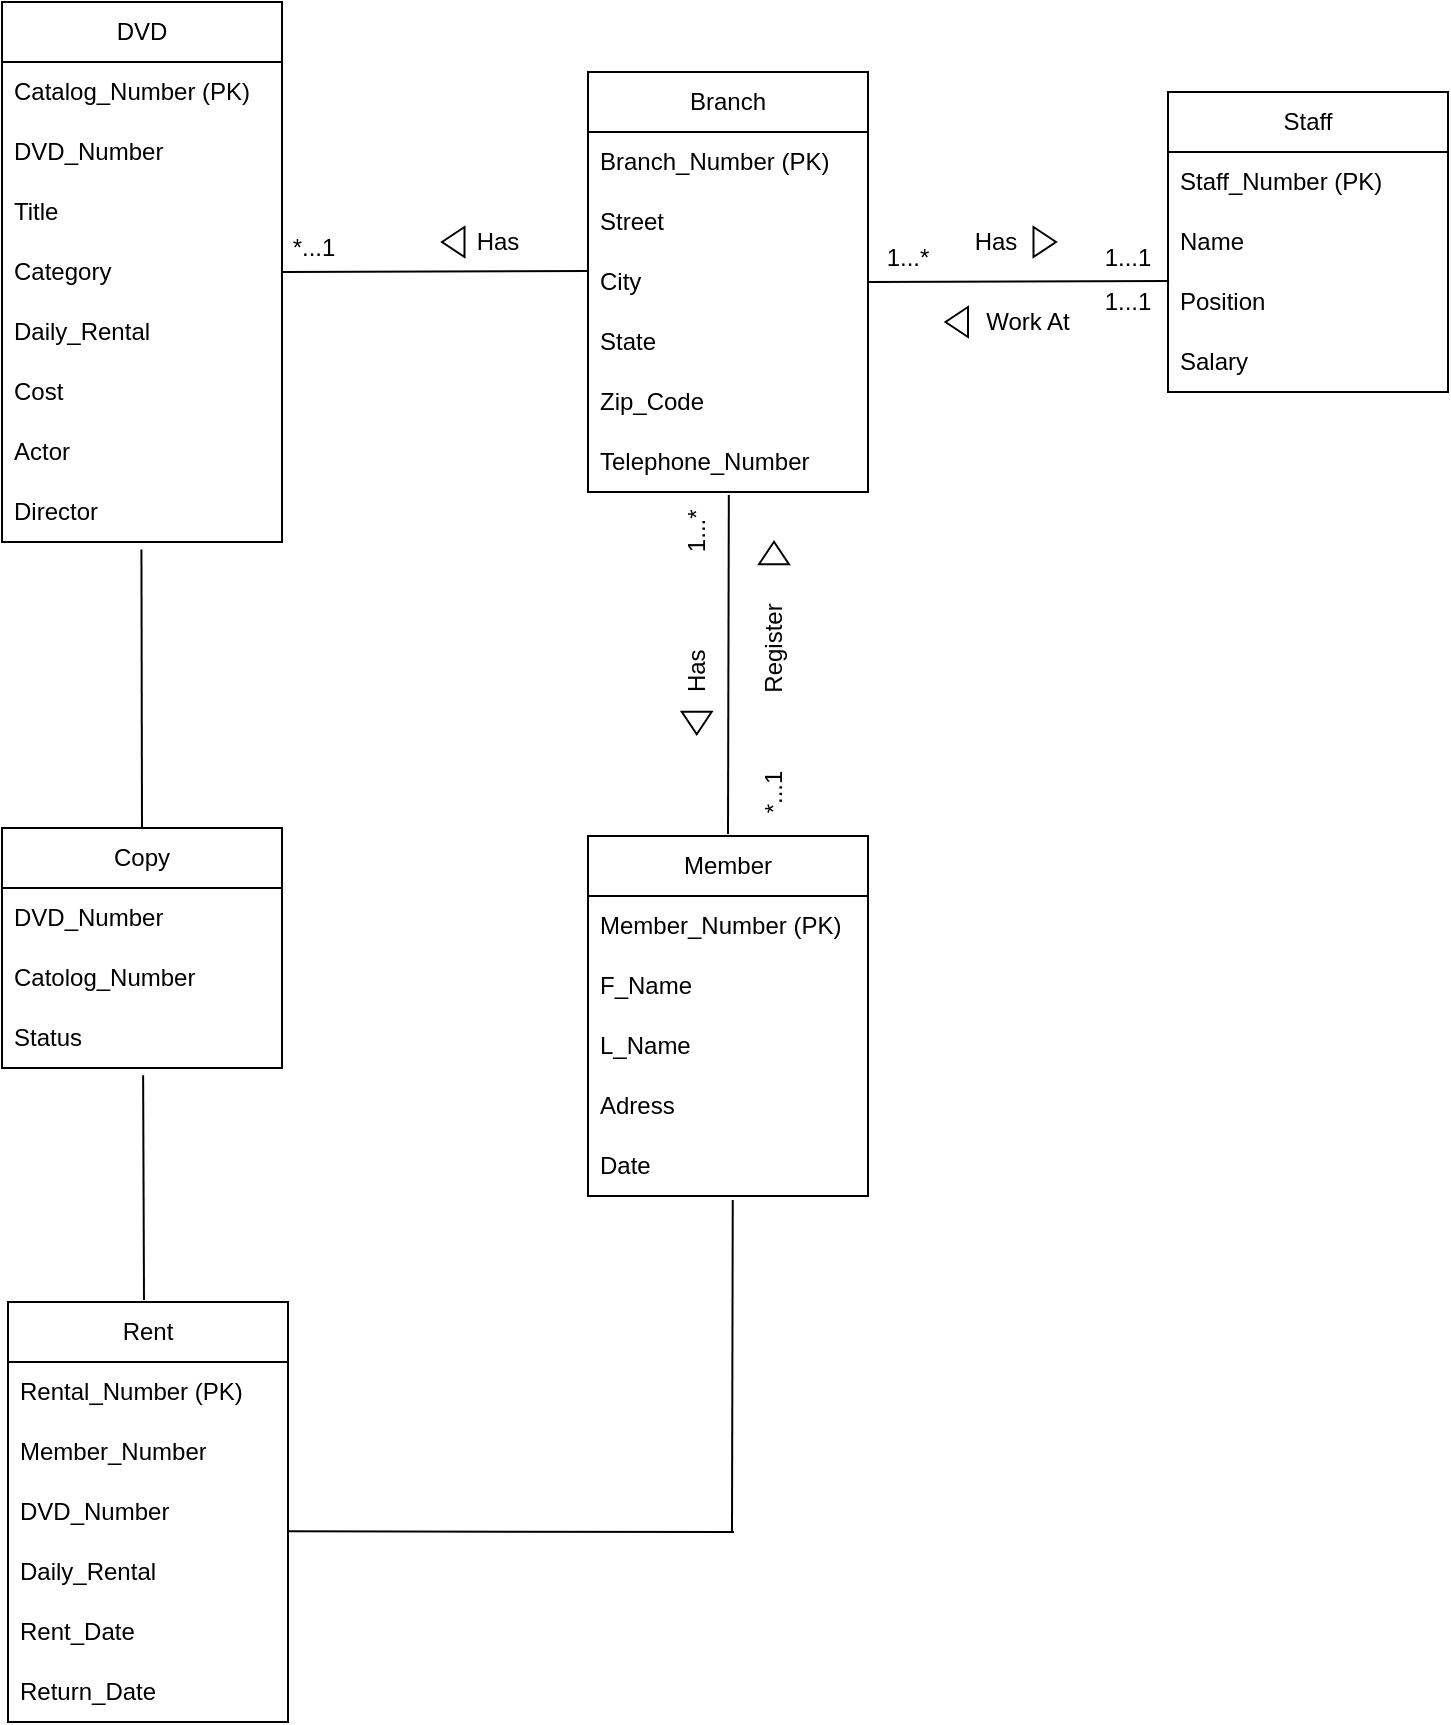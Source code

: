 <mxfile version="24.0.2" type="device">
  <diagram name="Page-1" id="LSdi2p5ztwxRjvrzE2q8">
    <mxGraphModel dx="1000" dy="515" grid="0" gridSize="10" guides="1" tooltips="1" connect="1" arrows="1" fold="1" page="1" pageScale="1" pageWidth="827" pageHeight="1169" math="0" shadow="0">
      <root>
        <mxCell id="0" />
        <mxCell id="1" parent="0" />
        <mxCell id="cHzEQ-eYIFselg-7yi37-7" value="DVD" style="swimlane;fontStyle=0;childLayout=stackLayout;horizontal=1;startSize=30;horizontalStack=0;resizeParent=1;resizeParentMax=0;resizeLast=0;collapsible=1;marginBottom=0;whiteSpace=wrap;html=1;" vertex="1" parent="1">
          <mxGeometry x="61" y="172" width="140" height="270" as="geometry" />
        </mxCell>
        <mxCell id="cHzEQ-eYIFselg-7yi37-8" value="Catalog_Number (PK)" style="text;strokeColor=none;fillColor=none;align=left;verticalAlign=middle;spacingLeft=4;spacingRight=4;overflow=hidden;points=[[0,0.5],[1,0.5]];portConstraint=eastwest;rotatable=0;whiteSpace=wrap;html=1;" vertex="1" parent="cHzEQ-eYIFselg-7yi37-7">
          <mxGeometry y="30" width="140" height="30" as="geometry" />
        </mxCell>
        <mxCell id="cHzEQ-eYIFselg-7yi37-9" value="DVD_Number" style="text;strokeColor=none;fillColor=none;align=left;verticalAlign=middle;spacingLeft=4;spacingRight=4;overflow=hidden;points=[[0,0.5],[1,0.5]];portConstraint=eastwest;rotatable=0;whiteSpace=wrap;html=1;" vertex="1" parent="cHzEQ-eYIFselg-7yi37-7">
          <mxGeometry y="60" width="140" height="30" as="geometry" />
        </mxCell>
        <mxCell id="cHzEQ-eYIFselg-7yi37-10" value="Title" style="text;strokeColor=none;fillColor=none;align=left;verticalAlign=middle;spacingLeft=4;spacingRight=4;overflow=hidden;points=[[0,0.5],[1,0.5]];portConstraint=eastwest;rotatable=0;whiteSpace=wrap;html=1;" vertex="1" parent="cHzEQ-eYIFselg-7yi37-7">
          <mxGeometry y="90" width="140" height="30" as="geometry" />
        </mxCell>
        <mxCell id="cHzEQ-eYIFselg-7yi37-35" value="Category" style="text;strokeColor=none;fillColor=none;align=left;verticalAlign=middle;spacingLeft=4;spacingRight=4;overflow=hidden;points=[[0,0.5],[1,0.5]];portConstraint=eastwest;rotatable=0;whiteSpace=wrap;html=1;" vertex="1" parent="cHzEQ-eYIFselg-7yi37-7">
          <mxGeometry y="120" width="140" height="30" as="geometry" />
        </mxCell>
        <mxCell id="cHzEQ-eYIFselg-7yi37-36" value="Daily_Rental" style="text;strokeColor=none;fillColor=none;align=left;verticalAlign=middle;spacingLeft=4;spacingRight=4;overflow=hidden;points=[[0,0.5],[1,0.5]];portConstraint=eastwest;rotatable=0;whiteSpace=wrap;html=1;" vertex="1" parent="cHzEQ-eYIFselg-7yi37-7">
          <mxGeometry y="150" width="140" height="30" as="geometry" />
        </mxCell>
        <mxCell id="cHzEQ-eYIFselg-7yi37-37" value="Cost" style="text;strokeColor=none;fillColor=none;align=left;verticalAlign=middle;spacingLeft=4;spacingRight=4;overflow=hidden;points=[[0,0.5],[1,0.5]];portConstraint=eastwest;rotatable=0;whiteSpace=wrap;html=1;" vertex="1" parent="cHzEQ-eYIFselg-7yi37-7">
          <mxGeometry y="180" width="140" height="30" as="geometry" />
        </mxCell>
        <mxCell id="cHzEQ-eYIFselg-7yi37-39" value="Actor" style="text;strokeColor=none;fillColor=none;align=left;verticalAlign=middle;spacingLeft=4;spacingRight=4;overflow=hidden;points=[[0,0.5],[1,0.5]];portConstraint=eastwest;rotatable=0;whiteSpace=wrap;html=1;" vertex="1" parent="cHzEQ-eYIFselg-7yi37-7">
          <mxGeometry y="210" width="140" height="30" as="geometry" />
        </mxCell>
        <mxCell id="cHzEQ-eYIFselg-7yi37-40" value="Director" style="text;strokeColor=none;fillColor=none;align=left;verticalAlign=middle;spacingLeft=4;spacingRight=4;overflow=hidden;points=[[0,0.5],[1,0.5]];portConstraint=eastwest;rotatable=0;whiteSpace=wrap;html=1;" vertex="1" parent="cHzEQ-eYIFselg-7yi37-7">
          <mxGeometry y="240" width="140" height="30" as="geometry" />
        </mxCell>
        <mxCell id="cHzEQ-eYIFselg-7yi37-11" value="Branch" style="swimlane;fontStyle=0;childLayout=stackLayout;horizontal=1;startSize=30;horizontalStack=0;resizeParent=1;resizeParentMax=0;resizeLast=0;collapsible=1;marginBottom=0;whiteSpace=wrap;html=1;" vertex="1" parent="1">
          <mxGeometry x="354" y="207" width="140" height="210" as="geometry" />
        </mxCell>
        <mxCell id="cHzEQ-eYIFselg-7yi37-43" value="Branch_Number (PK)" style="text;strokeColor=none;fillColor=none;align=left;verticalAlign=middle;spacingLeft=4;spacingRight=4;overflow=hidden;points=[[0,0.5],[1,0.5]];portConstraint=eastwest;rotatable=0;whiteSpace=wrap;html=1;" vertex="1" parent="cHzEQ-eYIFselg-7yi37-11">
          <mxGeometry y="30" width="140" height="30" as="geometry" />
        </mxCell>
        <mxCell id="cHzEQ-eYIFselg-7yi37-12" value="Street" style="text;strokeColor=none;fillColor=none;align=left;verticalAlign=middle;spacingLeft=4;spacingRight=4;overflow=hidden;points=[[0,0.5],[1,0.5]];portConstraint=eastwest;rotatable=0;whiteSpace=wrap;html=1;" vertex="1" parent="cHzEQ-eYIFselg-7yi37-11">
          <mxGeometry y="60" width="140" height="30" as="geometry" />
        </mxCell>
        <mxCell id="cHzEQ-eYIFselg-7yi37-13" value="City" style="text;strokeColor=none;fillColor=none;align=left;verticalAlign=middle;spacingLeft=4;spacingRight=4;overflow=hidden;points=[[0,0.5],[1,0.5]];portConstraint=eastwest;rotatable=0;whiteSpace=wrap;html=1;" vertex="1" parent="cHzEQ-eYIFselg-7yi37-11">
          <mxGeometry y="90" width="140" height="30" as="geometry" />
        </mxCell>
        <mxCell id="cHzEQ-eYIFselg-7yi37-14" value="State" style="text;strokeColor=none;fillColor=none;align=left;verticalAlign=middle;spacingLeft=4;spacingRight=4;overflow=hidden;points=[[0,0.5],[1,0.5]];portConstraint=eastwest;rotatable=0;whiteSpace=wrap;html=1;" vertex="1" parent="cHzEQ-eYIFselg-7yi37-11">
          <mxGeometry y="120" width="140" height="30" as="geometry" />
        </mxCell>
        <mxCell id="cHzEQ-eYIFselg-7yi37-41" value="Zip_Code" style="text;strokeColor=none;fillColor=none;align=left;verticalAlign=middle;spacingLeft=4;spacingRight=4;overflow=hidden;points=[[0,0.5],[1,0.5]];portConstraint=eastwest;rotatable=0;whiteSpace=wrap;html=1;" vertex="1" parent="cHzEQ-eYIFselg-7yi37-11">
          <mxGeometry y="150" width="140" height="30" as="geometry" />
        </mxCell>
        <mxCell id="cHzEQ-eYIFselg-7yi37-42" value="Telephone_Number" style="text;strokeColor=none;fillColor=none;align=left;verticalAlign=middle;spacingLeft=4;spacingRight=4;overflow=hidden;points=[[0,0.5],[1,0.5]];portConstraint=eastwest;rotatable=0;whiteSpace=wrap;html=1;" vertex="1" parent="cHzEQ-eYIFselg-7yi37-11">
          <mxGeometry y="180" width="140" height="30" as="geometry" />
        </mxCell>
        <mxCell id="cHzEQ-eYIFselg-7yi37-23" value="Staff" style="swimlane;fontStyle=0;childLayout=stackLayout;horizontal=1;startSize=30;horizontalStack=0;resizeParent=1;resizeParentMax=0;resizeLast=0;collapsible=1;marginBottom=0;whiteSpace=wrap;html=1;" vertex="1" parent="1">
          <mxGeometry x="644" y="217" width="140" height="150" as="geometry" />
        </mxCell>
        <mxCell id="cHzEQ-eYIFselg-7yi37-45" value="Staff_Number (PK)" style="text;strokeColor=none;fillColor=none;align=left;verticalAlign=middle;spacingLeft=4;spacingRight=4;overflow=hidden;points=[[0,0.5],[1,0.5]];portConstraint=eastwest;rotatable=0;whiteSpace=wrap;html=1;" vertex="1" parent="cHzEQ-eYIFselg-7yi37-23">
          <mxGeometry y="30" width="140" height="30" as="geometry" />
        </mxCell>
        <mxCell id="cHzEQ-eYIFselg-7yi37-25" value="Name" style="text;strokeColor=none;fillColor=none;align=left;verticalAlign=middle;spacingLeft=4;spacingRight=4;overflow=hidden;points=[[0,0.5],[1,0.5]];portConstraint=eastwest;rotatable=0;whiteSpace=wrap;html=1;" vertex="1" parent="cHzEQ-eYIFselg-7yi37-23">
          <mxGeometry y="60" width="140" height="30" as="geometry" />
        </mxCell>
        <mxCell id="cHzEQ-eYIFselg-7yi37-26" value="Position" style="text;strokeColor=none;fillColor=none;align=left;verticalAlign=middle;spacingLeft=4;spacingRight=4;overflow=hidden;points=[[0,0.5],[1,0.5]];portConstraint=eastwest;rotatable=0;whiteSpace=wrap;html=1;" vertex="1" parent="cHzEQ-eYIFselg-7yi37-23">
          <mxGeometry y="90" width="140" height="30" as="geometry" />
        </mxCell>
        <mxCell id="cHzEQ-eYIFselg-7yi37-44" value="Salary" style="text;strokeColor=none;fillColor=none;align=left;verticalAlign=middle;spacingLeft=4;spacingRight=4;overflow=hidden;points=[[0,0.5],[1,0.5]];portConstraint=eastwest;rotatable=0;whiteSpace=wrap;html=1;" vertex="1" parent="cHzEQ-eYIFselg-7yi37-23">
          <mxGeometry y="120" width="140" height="30" as="geometry" />
        </mxCell>
        <mxCell id="cHzEQ-eYIFselg-7yi37-27" value="Rent" style="swimlane;fontStyle=0;childLayout=stackLayout;horizontal=1;startSize=30;horizontalStack=0;resizeParent=1;resizeParentMax=0;resizeLast=0;collapsible=1;marginBottom=0;whiteSpace=wrap;html=1;" vertex="1" parent="1">
          <mxGeometry x="64" y="822" width="140" height="210" as="geometry" />
        </mxCell>
        <mxCell id="cHzEQ-eYIFselg-7yi37-28" value="Rental_Number (PK)" style="text;strokeColor=none;fillColor=none;align=left;verticalAlign=middle;spacingLeft=4;spacingRight=4;overflow=hidden;points=[[0,0.5],[1,0.5]];portConstraint=eastwest;rotatable=0;whiteSpace=wrap;html=1;" vertex="1" parent="cHzEQ-eYIFselg-7yi37-27">
          <mxGeometry y="30" width="140" height="30" as="geometry" />
        </mxCell>
        <mxCell id="cHzEQ-eYIFselg-7yi37-30" value="Member_Number" style="text;strokeColor=none;fillColor=none;align=left;verticalAlign=middle;spacingLeft=4;spacingRight=4;overflow=hidden;points=[[0,0.5],[1,0.5]];portConstraint=eastwest;rotatable=0;whiteSpace=wrap;html=1;" vertex="1" parent="cHzEQ-eYIFselg-7yi37-27">
          <mxGeometry y="60" width="140" height="30" as="geometry" />
        </mxCell>
        <mxCell id="cHzEQ-eYIFselg-7yi37-52" value="DVD_Number" style="text;strokeColor=none;fillColor=none;align=left;verticalAlign=middle;spacingLeft=4;spacingRight=4;overflow=hidden;points=[[0,0.5],[1,0.5]];portConstraint=eastwest;rotatable=0;whiteSpace=wrap;html=1;" vertex="1" parent="cHzEQ-eYIFselg-7yi37-27">
          <mxGeometry y="90" width="140" height="30" as="geometry" />
        </mxCell>
        <mxCell id="cHzEQ-eYIFselg-7yi37-54" value="Daily_Rental" style="text;strokeColor=none;fillColor=none;align=left;verticalAlign=middle;spacingLeft=4;spacingRight=4;overflow=hidden;points=[[0,0.5],[1,0.5]];portConstraint=eastwest;rotatable=0;whiteSpace=wrap;html=1;" vertex="1" parent="cHzEQ-eYIFselg-7yi37-27">
          <mxGeometry y="120" width="140" height="30" as="geometry" />
        </mxCell>
        <mxCell id="cHzEQ-eYIFselg-7yi37-55" value="Rent_Date" style="text;strokeColor=none;fillColor=none;align=left;verticalAlign=middle;spacingLeft=4;spacingRight=4;overflow=hidden;points=[[0,0.5],[1,0.5]];portConstraint=eastwest;rotatable=0;whiteSpace=wrap;html=1;" vertex="1" parent="cHzEQ-eYIFselg-7yi37-27">
          <mxGeometry y="150" width="140" height="30" as="geometry" />
        </mxCell>
        <mxCell id="cHzEQ-eYIFselg-7yi37-56" value="Return_Date" style="text;strokeColor=none;fillColor=none;align=left;verticalAlign=middle;spacingLeft=4;spacingRight=4;overflow=hidden;points=[[0,0.5],[1,0.5]];portConstraint=eastwest;rotatable=0;whiteSpace=wrap;html=1;" vertex="1" parent="cHzEQ-eYIFselg-7yi37-27">
          <mxGeometry y="180" width="140" height="30" as="geometry" />
        </mxCell>
        <mxCell id="cHzEQ-eYIFselg-7yi37-31" value="Member" style="swimlane;fontStyle=0;childLayout=stackLayout;horizontal=1;startSize=30;horizontalStack=0;resizeParent=1;resizeParentMax=0;resizeLast=0;collapsible=1;marginBottom=0;whiteSpace=wrap;html=1;" vertex="1" parent="1">
          <mxGeometry x="354" y="589" width="140" height="180" as="geometry" />
        </mxCell>
        <mxCell id="cHzEQ-eYIFselg-7yi37-51" value="Member_Number (PK)" style="text;strokeColor=none;fillColor=none;align=left;verticalAlign=middle;spacingLeft=4;spacingRight=4;overflow=hidden;points=[[0,0.5],[1,0.5]];portConstraint=eastwest;rotatable=0;whiteSpace=wrap;html=1;" vertex="1" parent="cHzEQ-eYIFselg-7yi37-31">
          <mxGeometry y="30" width="140" height="30" as="geometry" />
        </mxCell>
        <mxCell id="cHzEQ-eYIFselg-7yi37-32" value="F_Name" style="text;strokeColor=none;fillColor=none;align=left;verticalAlign=middle;spacingLeft=4;spacingRight=4;overflow=hidden;points=[[0,0.5],[1,0.5]];portConstraint=eastwest;rotatable=0;whiteSpace=wrap;html=1;" vertex="1" parent="cHzEQ-eYIFselg-7yi37-31">
          <mxGeometry y="60" width="140" height="30" as="geometry" />
        </mxCell>
        <mxCell id="cHzEQ-eYIFselg-7yi37-33" value="L_Name" style="text;strokeColor=none;fillColor=none;align=left;verticalAlign=middle;spacingLeft=4;spacingRight=4;overflow=hidden;points=[[0,0.5],[1,0.5]];portConstraint=eastwest;rotatable=0;whiteSpace=wrap;html=1;" vertex="1" parent="cHzEQ-eYIFselg-7yi37-31">
          <mxGeometry y="90" width="140" height="30" as="geometry" />
        </mxCell>
        <mxCell id="cHzEQ-eYIFselg-7yi37-34" value="Adress" style="text;strokeColor=none;fillColor=none;align=left;verticalAlign=middle;spacingLeft=4;spacingRight=4;overflow=hidden;points=[[0,0.5],[1,0.5]];portConstraint=eastwest;rotatable=0;whiteSpace=wrap;html=1;" vertex="1" parent="cHzEQ-eYIFselg-7yi37-31">
          <mxGeometry y="120" width="140" height="30" as="geometry" />
        </mxCell>
        <mxCell id="cHzEQ-eYIFselg-7yi37-50" value="Date" style="text;strokeColor=none;fillColor=none;align=left;verticalAlign=middle;spacingLeft=4;spacingRight=4;overflow=hidden;points=[[0,0.5],[1,0.5]];portConstraint=eastwest;rotatable=0;whiteSpace=wrap;html=1;" vertex="1" parent="cHzEQ-eYIFselg-7yi37-31">
          <mxGeometry y="150" width="140" height="30" as="geometry" />
        </mxCell>
        <mxCell id="cHzEQ-eYIFselg-7yi37-60" value="" style="endArrow=none;html=1;rounded=0;exitX=1;exitY=0.5;exitDx=0;exitDy=0;entryX=0.004;entryY=0.15;entryDx=0;entryDy=0;entryPerimeter=0;" edge="1" parent="1" source="cHzEQ-eYIFselg-7yi37-13" target="cHzEQ-eYIFselg-7yi37-26">
          <mxGeometry width="50" height="50" relative="1" as="geometry">
            <mxPoint x="614" y="437" as="sourcePoint" />
            <mxPoint x="664" y="387" as="targetPoint" />
          </mxGeometry>
        </mxCell>
        <mxCell id="cHzEQ-eYIFselg-7yi37-61" value="" style="triangle;whiteSpace=wrap;html=1;" vertex="1" parent="1">
          <mxGeometry x="576.75" y="284.5" width="11.25" height="15" as="geometry" />
        </mxCell>
        <mxCell id="cHzEQ-eYIFselg-7yi37-62" value="Has" style="text;html=1;align=center;verticalAlign=middle;whiteSpace=wrap;rounded=0;" vertex="1" parent="1">
          <mxGeometry x="528" y="277" width="60" height="30" as="geometry" />
        </mxCell>
        <mxCell id="cHzEQ-eYIFselg-7yi37-63" value="Work At" style="text;html=1;align=center;verticalAlign=middle;whiteSpace=wrap;rounded=0;" vertex="1" parent="1">
          <mxGeometry x="544" y="317" width="60" height="30" as="geometry" />
        </mxCell>
        <mxCell id="cHzEQ-eYIFselg-7yi37-64" value="" style="triangle;whiteSpace=wrap;html=1;rotation=-180;" vertex="1" parent="1">
          <mxGeometry x="532.75" y="324.5" width="11.25" height="15" as="geometry" />
        </mxCell>
        <mxCell id="cHzEQ-eYIFselg-7yi37-65" value="1...*" style="text;html=1;align=center;verticalAlign=middle;whiteSpace=wrap;rounded=0;" vertex="1" parent="1">
          <mxGeometry x="484" y="284.5" width="60" height="30" as="geometry" />
        </mxCell>
        <mxCell id="cHzEQ-eYIFselg-7yi37-66" value="1...1" style="text;html=1;align=center;verticalAlign=middle;whiteSpace=wrap;rounded=0;" vertex="1" parent="1">
          <mxGeometry x="594" y="307" width="60" height="30" as="geometry" />
        </mxCell>
        <mxCell id="cHzEQ-eYIFselg-7yi37-70" value="Has" style="text;html=1;align=center;verticalAlign=middle;whiteSpace=wrap;rounded=0;rotation=0;" vertex="1" parent="1">
          <mxGeometry x="279.37" y="277" width="60" height="30" as="geometry" />
        </mxCell>
        <mxCell id="cHzEQ-eYIFselg-7yi37-71" value="" style="triangle;whiteSpace=wrap;html=1;rotation=-180;" vertex="1" parent="1">
          <mxGeometry x="281" y="284.5" width="11.25" height="15" as="geometry" />
        </mxCell>
        <mxCell id="cHzEQ-eYIFselg-7yi37-74" value="Copy" style="swimlane;fontStyle=0;childLayout=stackLayout;horizontal=1;startSize=30;horizontalStack=0;resizeParent=1;resizeParentMax=0;resizeLast=0;collapsible=1;marginBottom=0;whiteSpace=wrap;html=1;" vertex="1" parent="1">
          <mxGeometry x="61" y="585" width="140" height="120" as="geometry" />
        </mxCell>
        <mxCell id="cHzEQ-eYIFselg-7yi37-75" value="DVD_Number" style="text;strokeColor=none;fillColor=none;align=left;verticalAlign=middle;spacingLeft=4;spacingRight=4;overflow=hidden;points=[[0,0.5],[1,0.5]];portConstraint=eastwest;rotatable=0;whiteSpace=wrap;html=1;" vertex="1" parent="cHzEQ-eYIFselg-7yi37-74">
          <mxGeometry y="30" width="140" height="30" as="geometry" />
        </mxCell>
        <mxCell id="cHzEQ-eYIFselg-7yi37-76" value="Catolog_Number" style="text;strokeColor=none;fillColor=none;align=left;verticalAlign=middle;spacingLeft=4;spacingRight=4;overflow=hidden;points=[[0,0.5],[1,0.5]];portConstraint=eastwest;rotatable=0;whiteSpace=wrap;html=1;" vertex="1" parent="cHzEQ-eYIFselg-7yi37-74">
          <mxGeometry y="60" width="140" height="30" as="geometry" />
        </mxCell>
        <mxCell id="cHzEQ-eYIFselg-7yi37-77" value="Status" style="text;strokeColor=none;fillColor=none;align=left;verticalAlign=middle;spacingLeft=4;spacingRight=4;overflow=hidden;points=[[0,0.5],[1,0.5]];portConstraint=eastwest;rotatable=0;whiteSpace=wrap;html=1;" vertex="1" parent="cHzEQ-eYIFselg-7yi37-74">
          <mxGeometry y="90" width="140" height="30" as="geometry" />
        </mxCell>
        <mxCell id="cHzEQ-eYIFselg-7yi37-80" value="" style="triangle;whiteSpace=wrap;html=1;rotation=-90;" vertex="1" parent="1">
          <mxGeometry x="441.37" y="440" width="11.25" height="15" as="geometry" />
        </mxCell>
        <mxCell id="cHzEQ-eYIFselg-7yi37-83" value="Register" style="text;html=1;align=center;verticalAlign=middle;whiteSpace=wrap;rounded=0;rotation=-90;" vertex="1" parent="1">
          <mxGeometry x="416.99" y="480" width="60" height="30" as="geometry" />
        </mxCell>
        <mxCell id="cHzEQ-eYIFselg-7yi37-84" value="*...1" style="text;html=1;align=center;verticalAlign=middle;whiteSpace=wrap;rounded=0;rotation=-90;" vertex="1" parent="1">
          <mxGeometry x="416.99" y="552" width="60" height="30" as="geometry" />
        </mxCell>
        <mxCell id="cHzEQ-eYIFselg-7yi37-86" value="" style="endArrow=none;html=1;rounded=0;exitX=0;exitY=0.317;exitDx=0;exitDy=0;exitPerimeter=0;entryX=1;entryY=0.5;entryDx=0;entryDy=0;" edge="1" parent="1" source="cHzEQ-eYIFselg-7yi37-13" target="cHzEQ-eYIFselg-7yi37-35">
          <mxGeometry width="50" height="50" relative="1" as="geometry">
            <mxPoint x="181" y="96" as="sourcePoint" />
            <mxPoint x="-19" y="26" as="targetPoint" />
          </mxGeometry>
        </mxCell>
        <mxCell id="cHzEQ-eYIFselg-7yi37-89" value="*...1" style="text;html=1;align=center;verticalAlign=middle;whiteSpace=wrap;rounded=0;rotation=0;" vertex="1" parent="1">
          <mxGeometry x="187" y="280" width="60" height="30" as="geometry" />
        </mxCell>
        <mxCell id="cHzEQ-eYIFselg-7yi37-94" value="" style="endArrow=none;html=1;rounded=0;exitX=0.503;exitY=1.052;exitDx=0;exitDy=0;exitPerimeter=0;" edge="1" parent="1" source="cHzEQ-eYIFselg-7yi37-42">
          <mxGeometry width="50" height="50" relative="1" as="geometry">
            <mxPoint x="457" y="428" as="sourcePoint" />
            <mxPoint x="424" y="588" as="targetPoint" />
          </mxGeometry>
        </mxCell>
        <mxCell id="cHzEQ-eYIFselg-7yi37-95" value="" style="triangle;whiteSpace=wrap;html=1;rotation=90;" vertex="1" parent="1">
          <mxGeometry x="402.75" y="525" width="11.25" height="15" as="geometry" />
        </mxCell>
        <mxCell id="cHzEQ-eYIFselg-7yi37-98" value="Has" style="text;html=1;align=center;verticalAlign=middle;whiteSpace=wrap;rounded=0;rotation=-90;" vertex="1" parent="1">
          <mxGeometry x="378.38" y="491" width="60" height="30" as="geometry" />
        </mxCell>
        <mxCell id="cHzEQ-eYIFselg-7yi37-99" value="1...*" style="text;html=1;align=center;verticalAlign=middle;whiteSpace=wrap;rounded=0;rotation=-90;" vertex="1" parent="1">
          <mxGeometry x="378.38" y="421" width="60" height="30" as="geometry" />
        </mxCell>
        <mxCell id="cHzEQ-eYIFselg-7yi37-100" value="" style="endArrow=none;html=1;rounded=0;exitX=0.498;exitY=1.124;exitDx=0;exitDy=0;exitPerimeter=0;entryX=0.5;entryY=0;entryDx=0;entryDy=0;" edge="1" parent="1" source="cHzEQ-eYIFselg-7yi37-40" target="cHzEQ-eYIFselg-7yi37-74">
          <mxGeometry width="50" height="50" relative="1" as="geometry">
            <mxPoint x="227" y="676" as="sourcePoint" />
            <mxPoint x="277" y="626" as="targetPoint" />
          </mxGeometry>
        </mxCell>
        <mxCell id="cHzEQ-eYIFselg-7yi37-101" value="" style="endArrow=none;html=1;rounded=0;exitX=0.504;exitY=1.119;exitDx=0;exitDy=0;exitPerimeter=0;" edge="1" parent="1" source="cHzEQ-eYIFselg-7yi37-77">
          <mxGeometry width="50" height="50" relative="1" as="geometry">
            <mxPoint x="227" y="676" as="sourcePoint" />
            <mxPoint x="132" y="821" as="targetPoint" />
          </mxGeometry>
        </mxCell>
        <mxCell id="cHzEQ-eYIFselg-7yi37-102" value="" style="endArrow=none;html=1;rounded=0;exitX=1.003;exitY=0.822;exitDx=0;exitDy=0;exitPerimeter=0;" edge="1" parent="1" source="cHzEQ-eYIFselg-7yi37-52">
          <mxGeometry width="50" height="50" relative="1" as="geometry">
            <mxPoint x="227" y="1009" as="sourcePoint" />
            <mxPoint x="427" y="937" as="targetPoint" />
          </mxGeometry>
        </mxCell>
        <mxCell id="cHzEQ-eYIFselg-7yi37-103" value="" style="endArrow=none;html=1;rounded=0;entryX=0.517;entryY=1.065;entryDx=0;entryDy=0;entryPerimeter=0;" edge="1" parent="1" target="cHzEQ-eYIFselg-7yi37-50">
          <mxGeometry width="50" height="50" relative="1" as="geometry">
            <mxPoint x="426" y="937" as="sourcePoint" />
            <mxPoint x="277" y="959" as="targetPoint" />
          </mxGeometry>
        </mxCell>
        <mxCell id="cHzEQ-eYIFselg-7yi37-104" value="1...1" style="text;html=1;align=center;verticalAlign=middle;whiteSpace=wrap;rounded=0;" vertex="1" parent="1">
          <mxGeometry x="594" y="284.5" width="60" height="30" as="geometry" />
        </mxCell>
      </root>
    </mxGraphModel>
  </diagram>
</mxfile>
